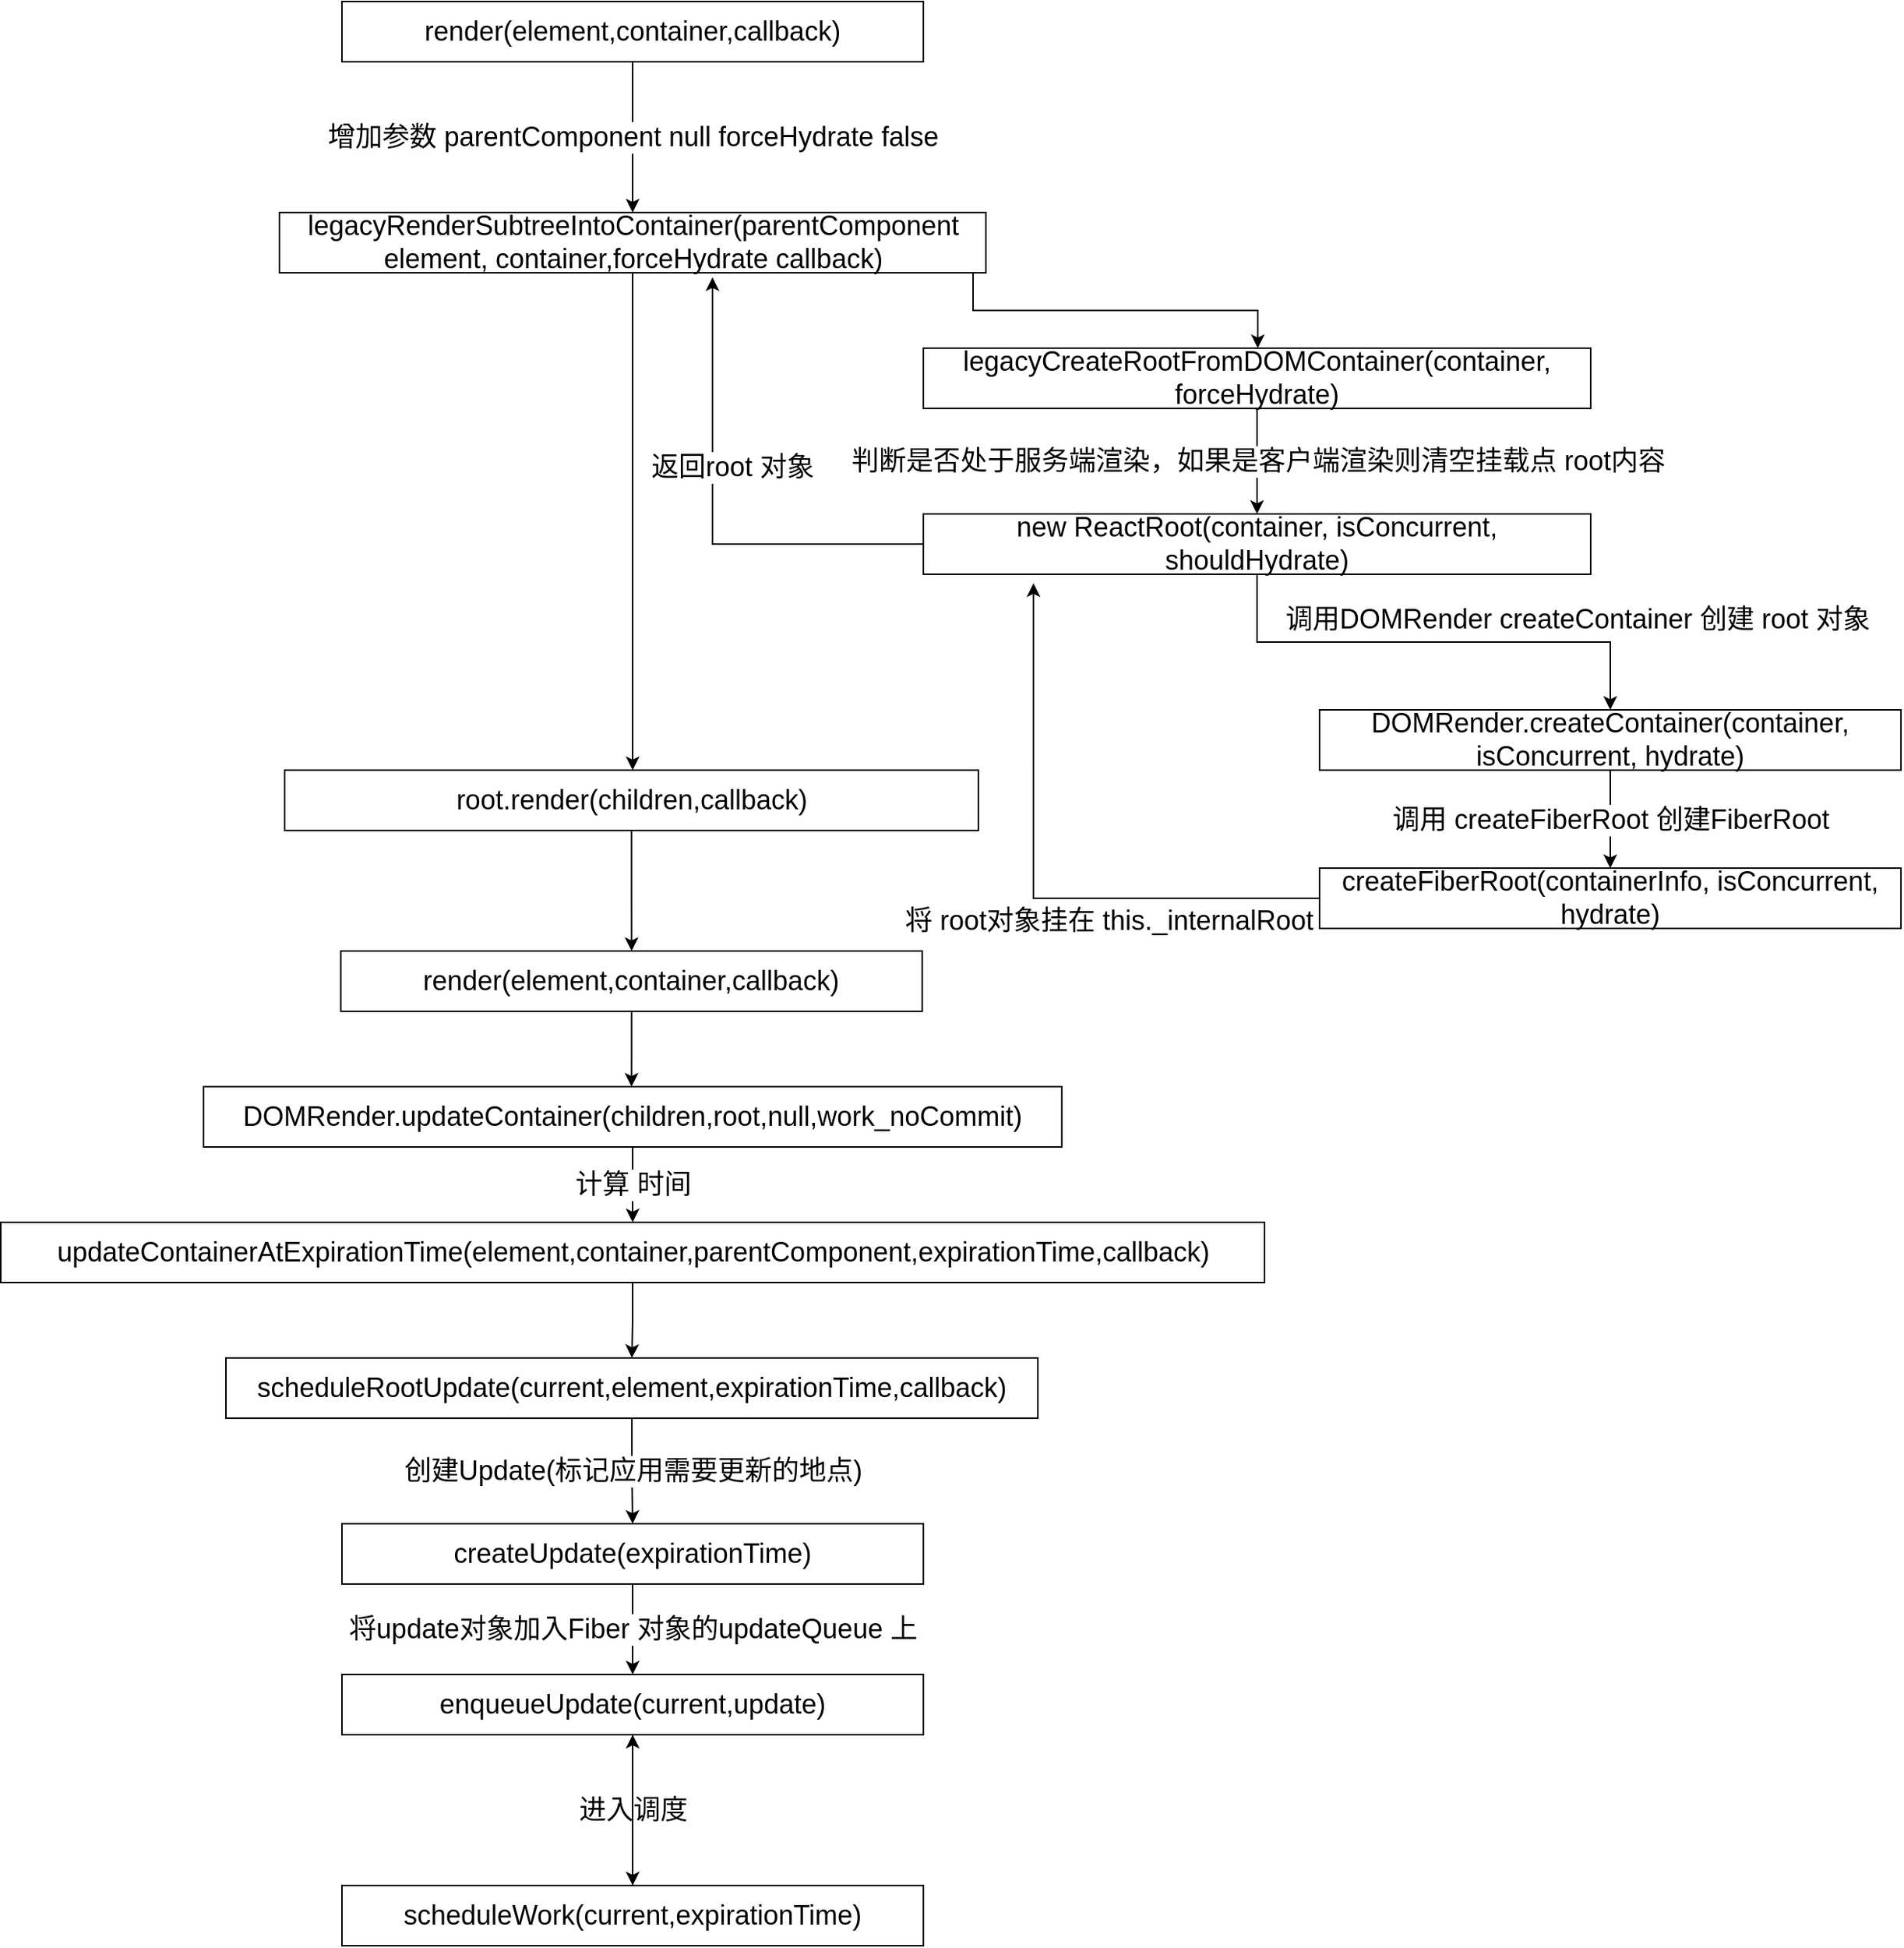 <mxfile version="13.10.0" type="github">
  <diagram id="Abo-nVEQGO3ufWvm3yES" name="Page-1">
    <mxGraphModel dx="2249" dy="762" grid="1" gridSize="10" guides="1" tooltips="1" connect="1" arrows="1" fold="1" page="1" pageScale="1" pageWidth="827" pageHeight="1169" math="0" shadow="0">
      <root>
        <mxCell id="0" />
        <mxCell id="1" parent="0" />
        <mxCell id="XfiR7dFSzd1nLGitsIP8-5" value="增加参数 parentComponent null forceHydrate false" style="edgeStyle=orthogonalEdgeStyle;rounded=0;orthogonalLoop=1;jettySize=auto;html=1;fontSize=18;" edge="1" parent="1" source="XfiR7dFSzd1nLGitsIP8-1" target="XfiR7dFSzd1nLGitsIP8-3">
          <mxGeometry relative="1" as="geometry">
            <Array as="points">
              <mxPoint x="414" y="85" />
              <mxPoint x="414" y="85" />
            </Array>
          </mxGeometry>
        </mxCell>
        <mxCell id="XfiR7dFSzd1nLGitsIP8-1" value="render(element,container,callback)" style="rounded=0;whiteSpace=wrap;html=1;strokeWidth=1;fontSize=18;" vertex="1" parent="1">
          <mxGeometry x="221" y="10" width="386" height="40" as="geometry" />
        </mxCell>
        <mxCell id="XfiR7dFSzd1nLGitsIP8-268" style="edgeStyle=orthogonalEdgeStyle;rounded=0;orthogonalLoop=1;jettySize=auto;html=1;fontSize=18;" edge="1" parent="1" source="XfiR7dFSzd1nLGitsIP8-3" target="XfiR7dFSzd1nLGitsIP8-267">
          <mxGeometry relative="1" as="geometry">
            <Array as="points">
              <mxPoint x="640" y="215" />
              <mxPoint x="829" y="215" />
            </Array>
          </mxGeometry>
        </mxCell>
        <mxCell id="XfiR7dFSzd1nLGitsIP8-283" style="edgeStyle=orthogonalEdgeStyle;rounded=0;orthogonalLoop=1;jettySize=auto;html=1;fontSize=18;" edge="1" parent="1" source="XfiR7dFSzd1nLGitsIP8-3">
          <mxGeometry relative="1" as="geometry">
            <mxPoint x="414" y="520" as="targetPoint" />
          </mxGeometry>
        </mxCell>
        <mxCell id="XfiR7dFSzd1nLGitsIP8-3" value="legacyRenderSubtreeIntoContainer(parentComponent element, container,forceHydrate callback)" style="rounded=0;whiteSpace=wrap;html=1;strokeWidth=1;fontSize=18;" vertex="1" parent="1">
          <mxGeometry x="179.5" y="150" width="469" height="40" as="geometry" />
        </mxCell>
        <mxCell id="XfiR7dFSzd1nLGitsIP8-270" value="判断是否处于服务端渲染，如果是客户端渲染则清空挂载点 root内容" style="edgeStyle=orthogonalEdgeStyle;rounded=0;orthogonalLoop=1;jettySize=auto;html=1;fontSize=18;" edge="1" parent="1" source="XfiR7dFSzd1nLGitsIP8-267" target="XfiR7dFSzd1nLGitsIP8-269">
          <mxGeometry relative="1" as="geometry" />
        </mxCell>
        <mxCell id="XfiR7dFSzd1nLGitsIP8-267" value="legacyCreateRootFromDOMContainer(container, forceHydrate)" style="rounded=0;whiteSpace=wrap;html=1;strokeWidth=1;fontSize=18;" vertex="1" parent="1">
          <mxGeometry x="607" y="240" width="443" height="40" as="geometry" />
        </mxCell>
        <mxCell id="XfiR7dFSzd1nLGitsIP8-271" style="edgeStyle=orthogonalEdgeStyle;rounded=0;orthogonalLoop=1;jettySize=auto;html=1;entryX=0.613;entryY=1.075;entryDx=0;entryDy=0;entryPerimeter=0;fontSize=18;" edge="1" parent="1" source="XfiR7dFSzd1nLGitsIP8-269" target="XfiR7dFSzd1nLGitsIP8-3">
          <mxGeometry relative="1" as="geometry">
            <Array as="points">
              <mxPoint x="467" y="370" />
            </Array>
          </mxGeometry>
        </mxCell>
        <mxCell id="XfiR7dFSzd1nLGitsIP8-272" value="返回root 对象" style="edgeLabel;html=1;align=center;verticalAlign=middle;resizable=0;points=[];fontSize=18;" vertex="1" connectable="0" parent="XfiR7dFSzd1nLGitsIP8-271">
          <mxGeometry x="0.205" y="-2" relative="1" as="geometry">
            <mxPoint x="11" as="offset" />
          </mxGeometry>
        </mxCell>
        <mxCell id="XfiR7dFSzd1nLGitsIP8-284" style="edgeStyle=orthogonalEdgeStyle;rounded=0;orthogonalLoop=1;jettySize=auto;html=1;fontSize=18;" edge="1" parent="1" source="XfiR7dFSzd1nLGitsIP8-269" target="XfiR7dFSzd1nLGitsIP8-273">
          <mxGeometry relative="1" as="geometry" />
        </mxCell>
        <mxCell id="XfiR7dFSzd1nLGitsIP8-269" value="new ReactRoot(container, isConcurrent, shouldHydrate)" style="rounded=0;whiteSpace=wrap;html=1;strokeWidth=1;fontSize=18;" vertex="1" parent="1">
          <mxGeometry x="607" y="350" width="443" height="40" as="geometry" />
        </mxCell>
        <mxCell id="XfiR7dFSzd1nLGitsIP8-278" value="调用&amp;nbsp;createFiberRoot&amp;nbsp;创建FiberRoot" style="edgeStyle=orthogonalEdgeStyle;rounded=0;orthogonalLoop=1;jettySize=auto;html=1;entryX=0.5;entryY=0;entryDx=0;entryDy=0;fontSize=18;" edge="1" parent="1" source="XfiR7dFSzd1nLGitsIP8-273" target="XfiR7dFSzd1nLGitsIP8-276">
          <mxGeometry relative="1" as="geometry" />
        </mxCell>
        <mxCell id="XfiR7dFSzd1nLGitsIP8-273" value="DOMRender.createContainer(container, isConcurrent, hydrate)" style="rounded=0;whiteSpace=wrap;html=1;strokeWidth=1;fontSize=18;" vertex="1" parent="1">
          <mxGeometry x="870" y="480" width="386" height="40" as="geometry" />
        </mxCell>
        <mxCell id="XfiR7dFSzd1nLGitsIP8-279" style="edgeStyle=orthogonalEdgeStyle;rounded=0;orthogonalLoop=1;jettySize=auto;html=1;entryX=0.165;entryY=1.15;entryDx=0;entryDy=0;entryPerimeter=0;fontSize=18;" edge="1" parent="1" source="XfiR7dFSzd1nLGitsIP8-276" target="XfiR7dFSzd1nLGitsIP8-269">
          <mxGeometry relative="1" as="geometry">
            <Array as="points">
              <mxPoint x="680" y="605" />
            </Array>
          </mxGeometry>
        </mxCell>
        <mxCell id="XfiR7dFSzd1nLGitsIP8-280" value="将 root对象挂在 this._internalRoot" style="edgeLabel;html=1;align=center;verticalAlign=middle;resizable=0;points=[];fontSize=18;" vertex="1" connectable="0" parent="XfiR7dFSzd1nLGitsIP8-279">
          <mxGeometry x="-0.328" relative="1" as="geometry">
            <mxPoint x="-6" y="15" as="offset" />
          </mxGeometry>
        </mxCell>
        <mxCell id="XfiR7dFSzd1nLGitsIP8-276" value="createFiberRoot(containerInfo, isConcurrent, hydrate)" style="rounded=0;whiteSpace=wrap;html=1;strokeWidth=1;fontSize=18;" vertex="1" parent="1">
          <mxGeometry x="870" y="585" width="386" height="40" as="geometry" />
        </mxCell>
        <mxCell id="XfiR7dFSzd1nLGitsIP8-287" style="edgeStyle=orthogonalEdgeStyle;rounded=0;orthogonalLoop=1;jettySize=auto;html=1;fontSize=18;" edge="1" parent="1" source="XfiR7dFSzd1nLGitsIP8-281" target="XfiR7dFSzd1nLGitsIP8-286">
          <mxGeometry relative="1" as="geometry" />
        </mxCell>
        <mxCell id="XfiR7dFSzd1nLGitsIP8-281" value="root.render(children,callback)" style="rounded=0;whiteSpace=wrap;html=1;strokeWidth=1;fontSize=18;" vertex="1" parent="1">
          <mxGeometry x="183" y="520" width="460.5" height="40" as="geometry" />
        </mxCell>
        <mxCell id="XfiR7dFSzd1nLGitsIP8-285" value="&lt;span style=&quot;background-color: rgb(255 , 255 , 255)&quot;&gt;调用DOMRender createContainer 创建 root 对象&lt;/span&gt;" style="text;html=1;align=center;verticalAlign=middle;resizable=0;points=[];autosize=1;fontSize=18;" vertex="1" parent="1">
          <mxGeometry x="841" y="405" width="400" height="30" as="geometry" />
        </mxCell>
        <mxCell id="XfiR7dFSzd1nLGitsIP8-288" style="edgeStyle=orthogonalEdgeStyle;rounded=0;orthogonalLoop=1;jettySize=auto;html=1;fontSize=18;" edge="1" parent="1" source="XfiR7dFSzd1nLGitsIP8-286">
          <mxGeometry relative="1" as="geometry">
            <mxPoint x="413.25" y="730" as="targetPoint" />
          </mxGeometry>
        </mxCell>
        <mxCell id="XfiR7dFSzd1nLGitsIP8-286" value="render(element,container,callback)" style="rounded=0;whiteSpace=wrap;html=1;strokeWidth=1;fontSize=18;" vertex="1" parent="1">
          <mxGeometry x="220.25" y="640" width="386" height="40" as="geometry" />
        </mxCell>
        <mxCell id="XfiR7dFSzd1nLGitsIP8-291" value="计算 时间" style="edgeStyle=orthogonalEdgeStyle;rounded=0;orthogonalLoop=1;jettySize=auto;html=1;entryX=0.5;entryY=0;entryDx=0;entryDy=0;fontSize=18;" edge="1" parent="1" source="XfiR7dFSzd1nLGitsIP8-289" target="XfiR7dFSzd1nLGitsIP8-290">
          <mxGeometry relative="1" as="geometry" />
        </mxCell>
        <mxCell id="XfiR7dFSzd1nLGitsIP8-289" value="DOMRender.updateContainer(children,root,null,work_noCommit)" style="rounded=0;whiteSpace=wrap;html=1;strokeWidth=1;fontSize=18;" vertex="1" parent="1">
          <mxGeometry x="129.13" y="730" width="569.75" height="40" as="geometry" />
        </mxCell>
        <mxCell id="XfiR7dFSzd1nLGitsIP8-293" style="edgeStyle=orthogonalEdgeStyle;rounded=0;orthogonalLoop=1;jettySize=auto;html=1;fontSize=18;" edge="1" parent="1" source="XfiR7dFSzd1nLGitsIP8-290" target="XfiR7dFSzd1nLGitsIP8-292">
          <mxGeometry relative="1" as="geometry" />
        </mxCell>
        <mxCell id="XfiR7dFSzd1nLGitsIP8-290" value="updateContainerAtExpirationTime(element,container,parentComponent,expirationTime,callback)" style="rounded=0;whiteSpace=wrap;html=1;strokeWidth=1;fontSize=18;" vertex="1" parent="1">
          <mxGeometry x="-5.49" y="820" width="838.99" height="40" as="geometry" />
        </mxCell>
        <mxCell id="XfiR7dFSzd1nLGitsIP8-301" value="创建Update(标记应用需要更新的地点)" style="edgeStyle=orthogonalEdgeStyle;rounded=0;orthogonalLoop=1;jettySize=auto;html=1;fontSize=18;" edge="1" parent="1" source="XfiR7dFSzd1nLGitsIP8-292" target="XfiR7dFSzd1nLGitsIP8-294">
          <mxGeometry relative="1" as="geometry" />
        </mxCell>
        <mxCell id="XfiR7dFSzd1nLGitsIP8-292" value="scheduleRootUpdate(current,element,expirationTime,callback)" style="rounded=0;whiteSpace=wrap;html=1;strokeWidth=1;fontSize=18;" vertex="1" parent="1">
          <mxGeometry x="144" y="910" width="538.99" height="40" as="geometry" />
        </mxCell>
        <mxCell id="XfiR7dFSzd1nLGitsIP8-302" value="将update对象加入Fiber 对象的updateQueue 上" style="edgeStyle=orthogonalEdgeStyle;rounded=0;orthogonalLoop=1;jettySize=auto;html=1;entryX=0.5;entryY=0;entryDx=0;entryDy=0;fontSize=18;" edge="1" parent="1" source="XfiR7dFSzd1nLGitsIP8-294" target="XfiR7dFSzd1nLGitsIP8-295">
          <mxGeometry relative="1" as="geometry" />
        </mxCell>
        <mxCell id="XfiR7dFSzd1nLGitsIP8-294" value="createUpdate(expirationTime)" style="rounded=0;whiteSpace=wrap;html=1;strokeWidth=1;fontSize=18;" vertex="1" parent="1">
          <mxGeometry x="221.01" y="1020" width="386" height="40" as="geometry" />
        </mxCell>
        <mxCell id="XfiR7dFSzd1nLGitsIP8-298" value="进入调度" style="edgeStyle=orthogonalEdgeStyle;rounded=0;orthogonalLoop=1;jettySize=auto;html=1;fontSize=18;" edge="1" parent="1" source="XfiR7dFSzd1nLGitsIP8-295" target="XfiR7dFSzd1nLGitsIP8-296">
          <mxGeometry relative="1" as="geometry" />
        </mxCell>
        <mxCell id="XfiR7dFSzd1nLGitsIP8-295" value="enqueueUpdate(current,update)" style="rounded=0;whiteSpace=wrap;html=1;strokeWidth=1;fontSize=18;" vertex="1" parent="1">
          <mxGeometry x="221.01" y="1120" width="386" height="40" as="geometry" />
        </mxCell>
        <mxCell id="XfiR7dFSzd1nLGitsIP8-299" value="" style="edgeStyle=orthogonalEdgeStyle;rounded=0;orthogonalLoop=1;jettySize=auto;html=1;fontSize=18;" edge="1" parent="1" source="XfiR7dFSzd1nLGitsIP8-296" target="XfiR7dFSzd1nLGitsIP8-295">
          <mxGeometry relative="1" as="geometry" />
        </mxCell>
        <mxCell id="XfiR7dFSzd1nLGitsIP8-296" value="&lt;span&gt;scheduleWork(current,expirationTime)&lt;/span&gt;" style="rounded=0;whiteSpace=wrap;html=1;strokeWidth=1;fontSize=18;" vertex="1" parent="1">
          <mxGeometry x="221.01" y="1260" width="386" height="40" as="geometry" />
        </mxCell>
      </root>
    </mxGraphModel>
  </diagram>
</mxfile>
